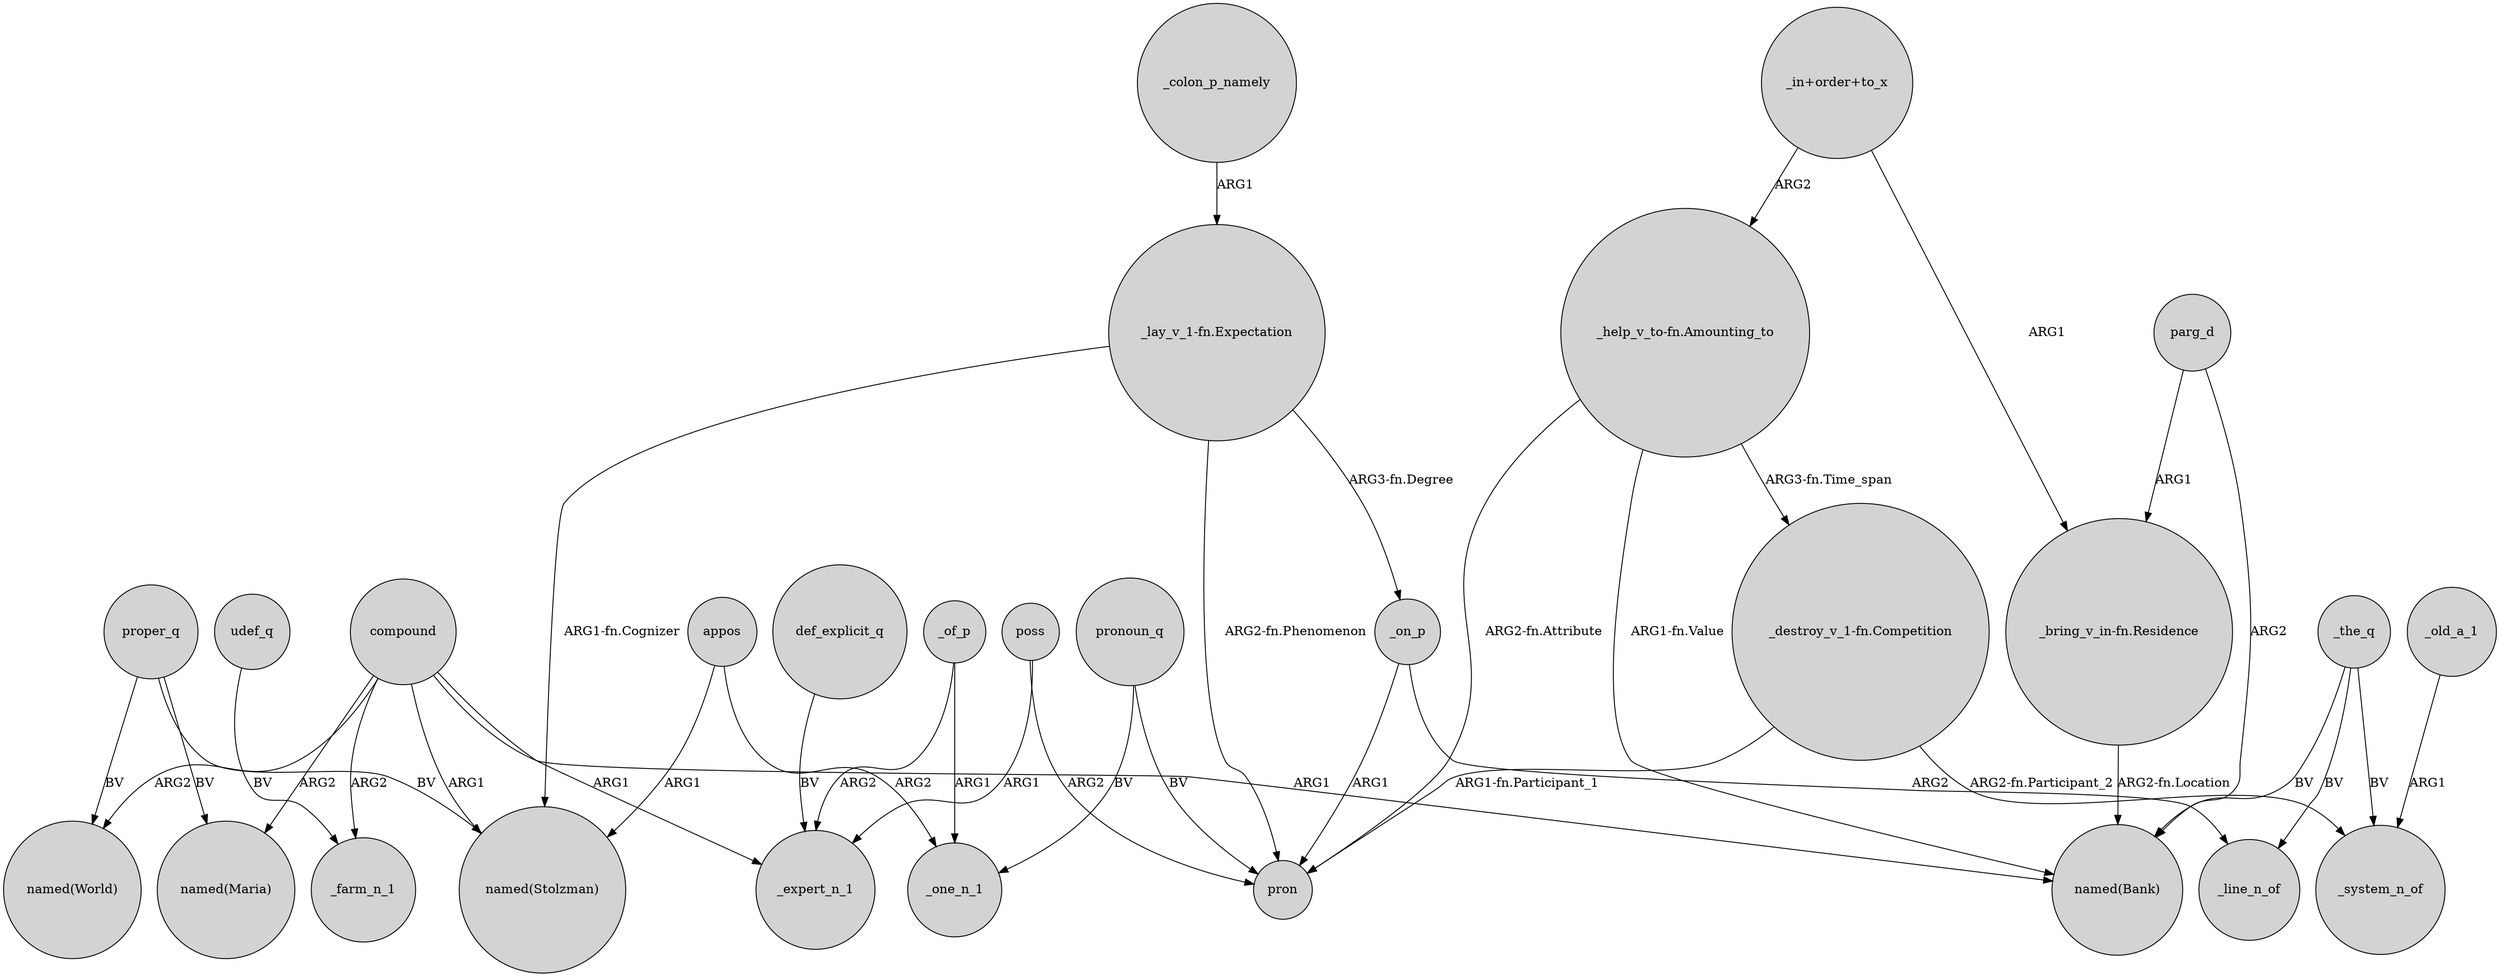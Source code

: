 digraph {
	node [shape=circle style=filled]
	"_help_v_to-fn.Amounting_to" -> "_destroy_v_1-fn.Competition" [label="ARG3-fn.Time_span"]
	"_destroy_v_1-fn.Competition" -> pron [label="ARG1-fn.Participant_1"]
	proper_q -> "named(Maria)" [label=BV]
	_old_a_1 -> _system_n_of [label=ARG1]
	_of_p -> _expert_n_1 [label=ARG2]
	_the_q -> _line_n_of [label=BV]
	"_lay_v_1-fn.Expectation" -> "named(Stolzman)" [label="ARG1-fn.Cognizer"]
	compound -> _farm_n_1 [label=ARG2]
	"_in+order+to_x" -> "_bring_v_in-fn.Residence" [label=ARG1]
	compound -> _expert_n_1 [label=ARG1]
	"_in+order+to_x" -> "_help_v_to-fn.Amounting_to" [label=ARG2]
	udef_q -> _farm_n_1 [label=BV]
	compound -> "named(Bank)" [label=ARG1]
	_colon_p_namely -> "_lay_v_1-fn.Expectation" [label=ARG1]
	_the_q -> _system_n_of [label=BV]
	"_lay_v_1-fn.Expectation" -> pron [label="ARG2-fn.Phenomenon"]
	"_destroy_v_1-fn.Competition" -> _system_n_of [label="ARG2-fn.Participant_2"]
	_on_p -> pron [label=ARG1]
	pronoun_q -> pron [label=BV]
	_on_p -> _line_n_of [label=ARG2]
	poss -> pron [label=ARG2]
	_of_p -> _one_n_1 [label=ARG1]
	pronoun_q -> _one_n_1 [label=BV]
	_the_q -> "named(Bank)" [label=BV]
	compound -> "named(Maria)" [label=ARG2]
	poss -> _expert_n_1 [label=ARG1]
	appos -> "named(Stolzman)" [label=ARG1]
	compound -> "named(Stolzman)" [label=ARG1]
	"_lay_v_1-fn.Expectation" -> _on_p [label="ARG3-fn.Degree"]
	def_explicit_q -> _expert_n_1 [label=BV]
	"_help_v_to-fn.Amounting_to" -> pron [label="ARG2-fn.Attribute"]
	parg_d -> "_bring_v_in-fn.Residence" [label=ARG1]
	"_help_v_to-fn.Amounting_to" -> "named(Bank)" [label="ARG1-fn.Value"]
	proper_q -> "named(World)" [label=BV]
	appos -> _one_n_1 [label=ARG2]
	proper_q -> "named(Stolzman)" [label=BV]
	parg_d -> "named(Bank)" [label=ARG2]
	"_bring_v_in-fn.Residence" -> "named(Bank)" [label="ARG2-fn.Location"]
	compound -> "named(World)" [label=ARG2]
}
